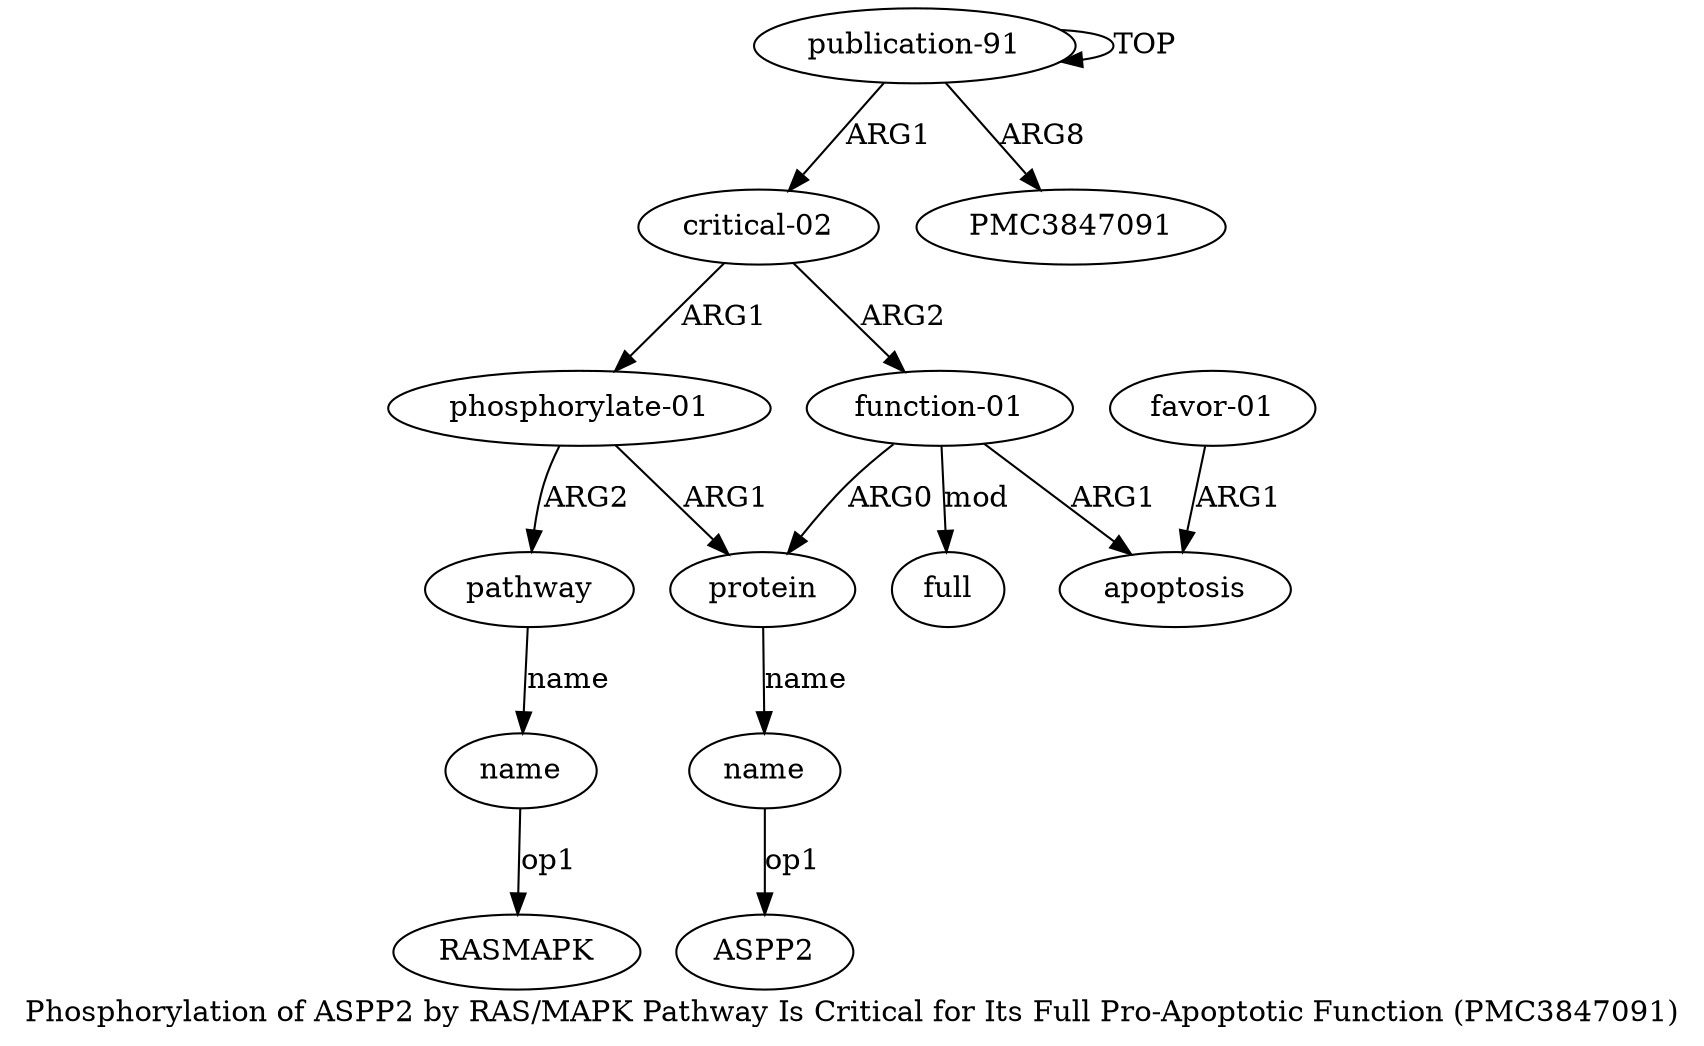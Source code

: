 digraph  {
	graph [label="Phosphorylation of ASPP2 by RAS/MAPK Pathway Is Critical for Its Full Pro-Apoptotic Function (PMC3847091)"];
	node [label="\N"];
	"a6 RASMAPK"	 [color=black,
		gold_ind=-1,
		gold_label=RASMAPK,
		label=RASMAPK,
		test_ind=-1,
		test_label=RASMAPK];
	"a0 PMC3847091"	 [color=black,
		gold_ind=-1,
		gold_label=PMC3847091,
		label=PMC3847091,
		test_ind=-1,
		test_label=PMC3847091];
	a10	 [color=black,
		gold_ind=10,
		gold_label=full,
		label=full,
		test_ind=10,
		test_label=full];
	"a4 ASPP2"	 [color=black,
		gold_ind=-1,
		gold_label=ASPP2,
		label=ASPP2,
		test_ind=-1,
		test_label=ASPP2];
	a1	 [color=black,
		gold_ind=1,
		gold_label="critical-02",
		label="critical-02",
		test_ind=1,
		test_label="critical-02"];
	a2	 [color=black,
		gold_ind=2,
		gold_label="phosphorylate-01",
		label="phosphorylate-01",
		test_ind=2,
		test_label="phosphorylate-01"];
	a1 -> a2 [key=0,
	color=black,
	gold_label=ARG1,
	label=ARG1,
	test_label=ARG1];
a7 [color=black,
	gold_ind=7,
	gold_label="function-01",
	label="function-01",
	test_ind=7,
	test_label="function-01"];
a1 -> a7 [key=0,
color=black,
gold_label=ARG2,
label=ARG2,
test_label=ARG2];
a0 [color=black,
gold_ind=0,
gold_label="publication-91",
label="publication-91",
test_ind=0,
test_label="publication-91"];
a0 -> "a0 PMC3847091" [key=0,
color=black,
gold_label=ARG8,
label=ARG8,
test_label=ARG8];
a0 -> a1 [key=0,
color=black,
gold_label=ARG1,
label=ARG1,
test_label=ARG1];
a0 -> a0 [key=0,
color=black,
gold_label=TOP,
label=TOP,
test_label=TOP];
a3 [color=black,
gold_ind=3,
gold_label=protein,
label=protein,
test_ind=3,
test_label=protein];
a4 [color=black,
gold_ind=4,
gold_label=name,
label=name,
test_ind=4,
test_label=name];
a3 -> a4 [key=0,
color=black,
gold_label=name,
label=name,
test_label=name];
a2 -> a3 [key=0,
color=black,
gold_label=ARG1,
label=ARG1,
test_label=ARG1];
a5 [color=black,
gold_ind=5,
gold_label=pathway,
label=pathway,
test_ind=5,
test_label=pathway];
a2 -> a5 [key=0,
color=black,
gold_label=ARG2,
label=ARG2,
test_label=ARG2];
a6 [color=black,
gold_ind=6,
gold_label=name,
label=name,
test_ind=6,
test_label=name];
a5 -> a6 [key=0,
color=black,
gold_label=name,
label=name,
test_label=name];
a4 -> "a4 ASPP2" [key=0,
color=black,
gold_label=op1,
label=op1,
test_label=op1];
a7 -> a10 [key=0,
color=black,
gold_label=mod,
label=mod,
test_label=mod];
a7 -> a3 [key=0,
color=black,
gold_label=ARG0,
label=ARG0,
test_label=ARG0];
a8 [color=black,
gold_ind=8,
gold_label=apoptosis,
label=apoptosis,
test_ind=8,
test_label=apoptosis];
a7 -> a8 [key=0,
color=black,
gold_label=ARG1,
label=ARG1,
test_label=ARG1];
a6 -> "a6 RASMAPK" [key=0,
color=black,
gold_label=op1,
label=op1,
test_label=op1];
a9 [color=black,
gold_ind=9,
gold_label="favor-01",
label="favor-01",
test_ind=9,
test_label="favor-01"];
a9 -> a8 [key=0,
color=black,
gold_label=ARG1,
label=ARG1,
test_label=ARG1];
}

